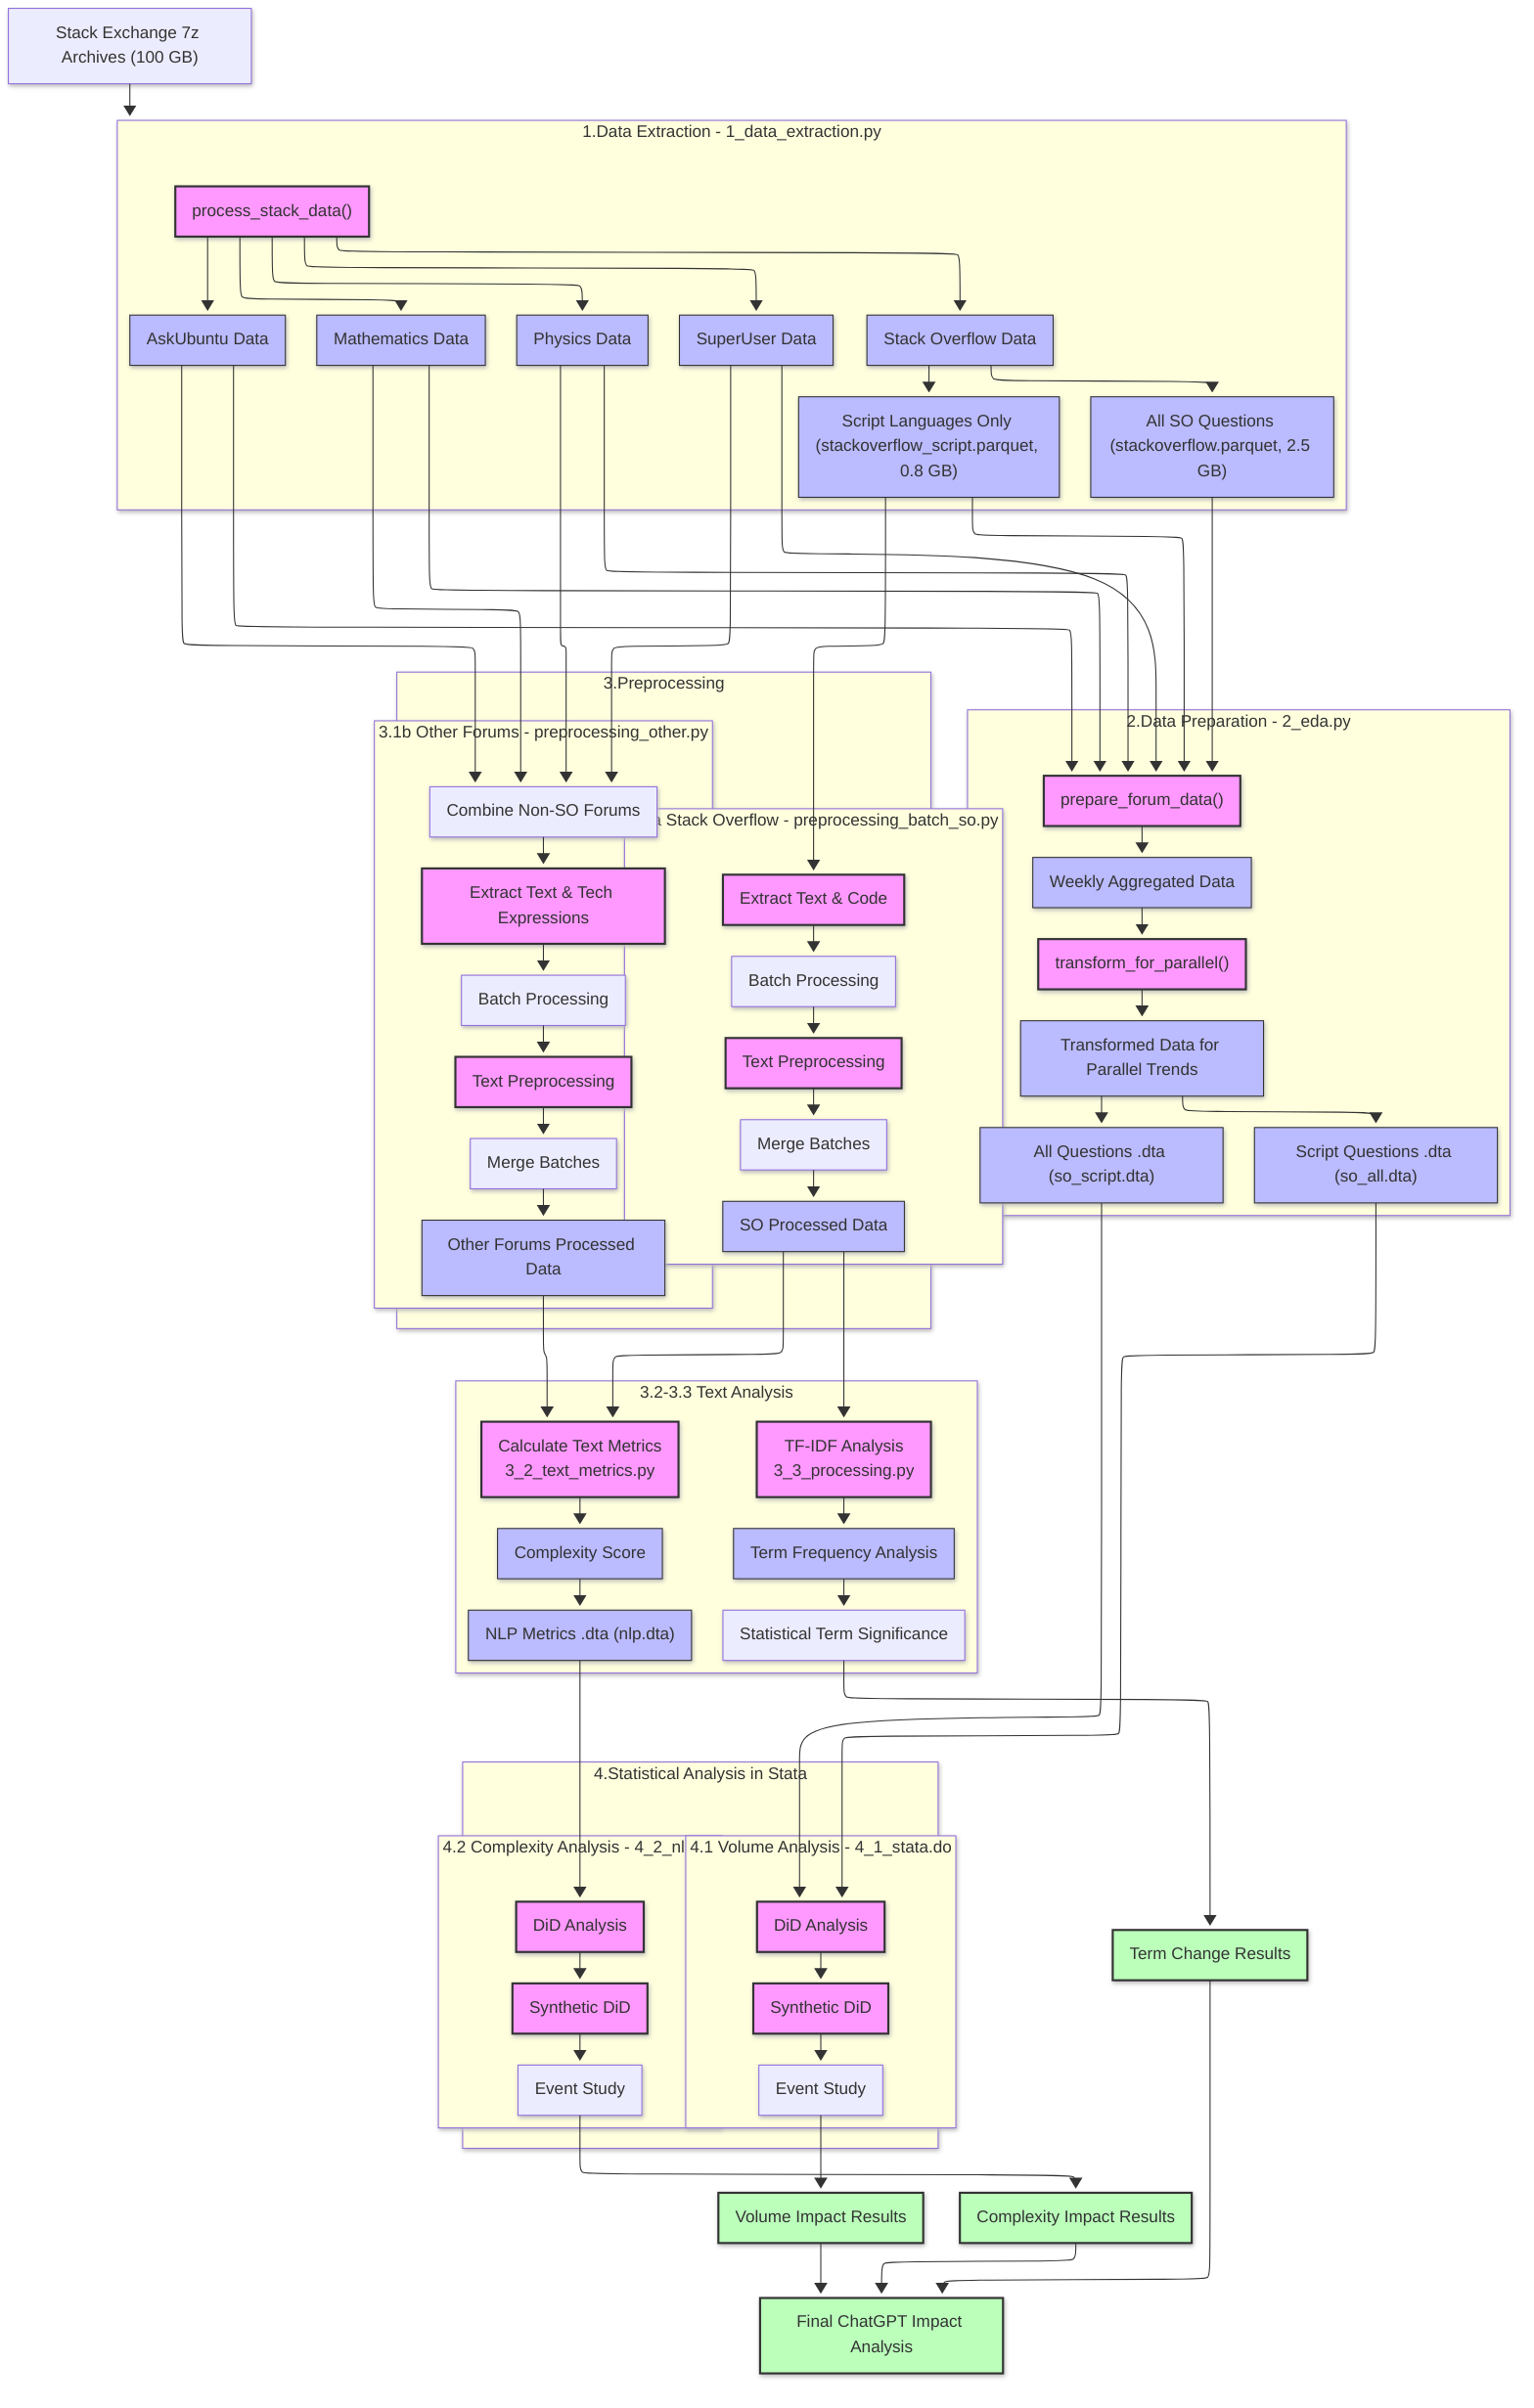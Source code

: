 ---
config:
  theme: mc
  look: neo
  layout: elk
---
flowchart TD
 subgraph extraction["1.Data Extraction  - 1_data_extraction.py"]
        so["Stack Overflow Data"]
        extract["process_stack_data()"]
        math["Mathematics Data"]
        physics["Physics Data"]
        superuser["SuperUser Data"]
        askubuntu["AskUbuntu Data"]
        so_all["All SO Questions (stackoverflow.parquet, 2.5 GB)"]
        so_script["Script Languages Only (stackoverflow_script.parquet, 0.8 GB)"]
  end
 subgraph preparation["2.Data Preparation - 2_eda.py"]
        prepare["prepare_forum_data()"]
        weekly["Weekly Aggregated Data"]
        transform["transform_for_parallel()"]
        parallel_data["Transformed Data for Parallel Trends"]
        stata_script["Script Questions .dta (so_all.dta)"]
        stata_combined["All Questions .dta (so_script.dta)"]
  end
 subgraph so_preprocess["3.1a Stack Overflow - preprocessing_batch_so.py"]
        extract_so["Extract Text & Code"]
        batch_so["Batch Processing"]
        preprocess_so["Text Preprocessing"]
        merge_so["Merge Batches"]
        so_processed["SO Processed Data"]
  end
 subgraph other_preprocess["3.1b Other Forums - preprocessing_other.py"]
        combine_others["Combine Non-SO Forums"]
        extract_other["Extract Text & Tech Expressions"]
        batch_other["Batch Processing"]
        preprocess_other["Text Preprocessing"]
        merge_other["Merge Batches"]
        other_processed["Other Forums Processed Data"]
  end
 subgraph preprocessing["3.Preprocessing"]
        so_preprocess
        other_preprocess
  end
 subgraph text_analysis["3.2-3.3 Text Analysis"]
        metrics["Calculate Text Metrics\n3_2_text_metrics.py"]
        complexity["Complexity Score"]
        nlp_data["NLP Metrics .dta (nlp.dta)"]
        tfidf["TF-IDF Analysis\n3_3_processing.py"]
        term_freq["Term Frequency Analysis"]
        term_significance["Statistical Term Significance"]
  end
 subgraph volume["4.1 Volume Analysis - 4_1_stata.do"]
        did_volume["DiD Analysis"]
        synthdid_volume["Synthetic DiD"]
        event_volume["Event Study"]
  end
 subgraph complexity_analysis["4.2 Complexity Analysis - 4_2_nlp.do"]
        did_nlp["DiD Analysis"]
        synthdid_nlp["Synthetic DiD"]
        event_nlp["Event Study"]
  end
 subgraph stats["4.Statistical Analysis in Stata"]
        volume
        complexity_analysis
  end
    source["Stack Exchange 7z Archives (100 GB)"] --> extraction
    extract --> so & math & physics & superuser & askubuntu
    so --> so_all & so_script
    so_all --> prepare
    so_script --> prepare & extract_so
    math --> prepare & combine_others
    physics --> prepare & combine_others
    superuser --> prepare & combine_others
    askubuntu --> prepare & combine_others
    prepare --> weekly
    weekly --> transform
    transform --> parallel_data
    parallel_data --> stata_script & stata_combined
    extract_so --> batch_so
    batch_so --> preprocess_so
    preprocess_so --> merge_so
    merge_so --> so_processed
    combine_others --> extract_other
    extract_other --> batch_other
    batch_other --> preprocess_other
    preprocess_other --> merge_other
    merge_other --> other_processed
    so_processed --> metrics & tfidf
    other_processed --> metrics
    metrics --> complexity
    complexity --> nlp_data
    tfidf --> term_freq
    term_freq --> term_significance
    stata_script --> did_volume
    stata_combined --> did_volume
    did_volume --> synthdid_volume
    synthdid_volume --> event_volume
    nlp_data --> did_nlp
    did_nlp --> synthdid_nlp
    synthdid_nlp --> event_nlp
    term_significance --> terms_results["Term Change Results"]
    event_volume --> volume_results["Volume Impact Results"]
    event_nlp --> complexity_results["Complexity Impact Results"]
    terms_results --> final["Final ChatGPT Impact Analysis"]
    volume_results --> final
    complexity_results --> final
     extract:::process
     so:::data
     math:::data
     physics:::data
     superuser:::data
     askubuntu:::data
     so_all:::data
     so_script:::data
     prepare:::process
     weekly:::data
     transform:::process
     parallel_data:::data
     stata_script:::data
     stata_combined:::data
     extract_so:::process
     preprocess_so:::process
     so_processed:::data
     extract_other:::process
     preprocess_other:::process
     other_processed:::data
     metrics:::process
     complexity:::data
     nlp_data:::data
     tfidf:::process
     term_freq:::data
     did_volume:::process
     synthdid_volume:::process
     did_nlp:::process
     synthdid_nlp:::process
     terms_results:::result
     volume_results:::result
     complexity_results:::result
     final:::result
    classDef process fill:#f9f,stroke:#333,stroke-width:2px
    classDef data fill:#bbf,stroke:#333,stroke-width:1px
    classDef result fill:#bfb,stroke:#333,stroke-width:2px